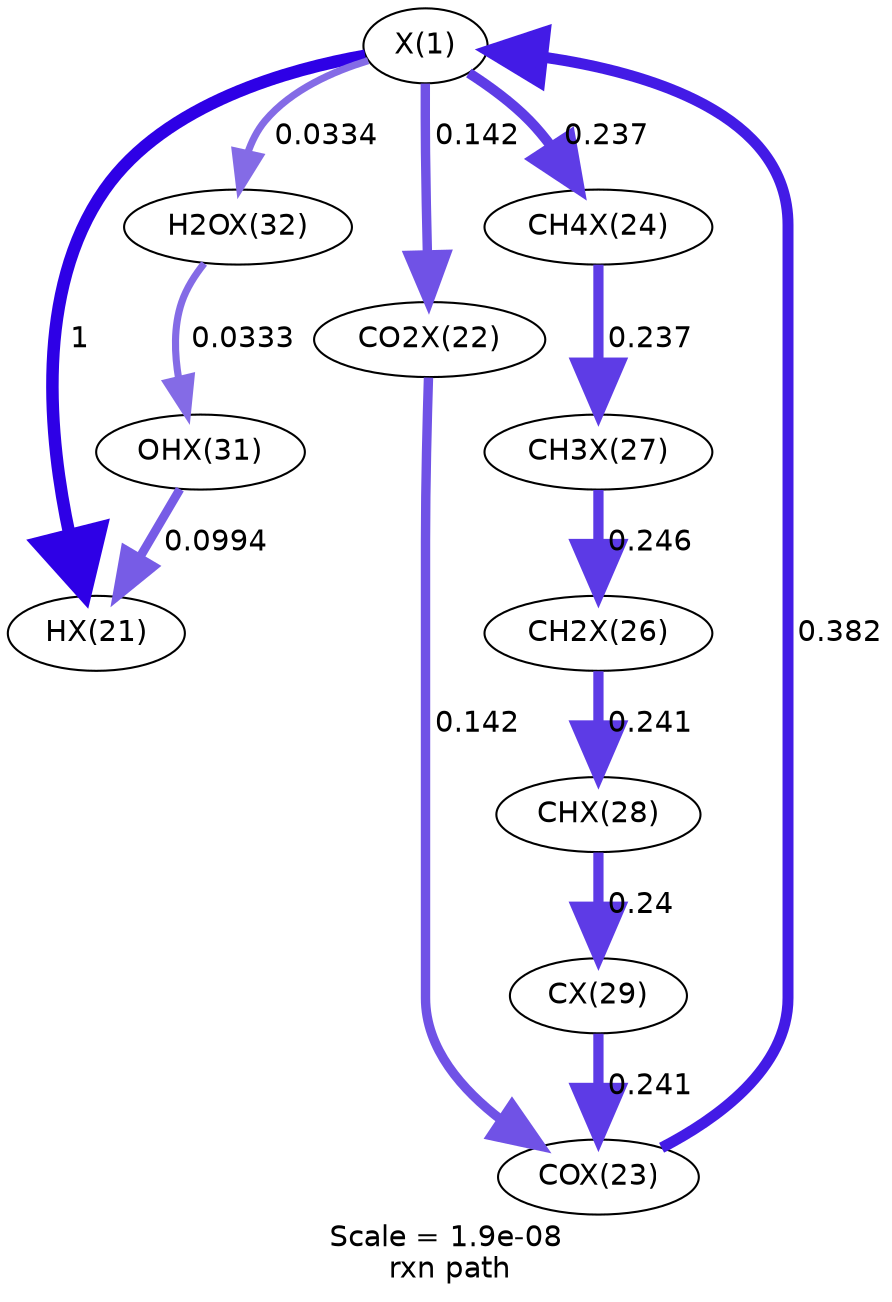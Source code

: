 digraph reaction_paths {
center=1;
s0 -> s1[fontname="Helvetica", penwidth=6, arrowsize=3, color="0.7, 1.5, 0.9"
, label=" 1"];
s0 -> s2[fontname="Helvetica", penwidth=4.52, arrowsize=2.26, color="0.7, 0.642, 0.9"
, label=" 0.142"];
s3 -> s0[fontname="Helvetica", penwidth=5.27, arrowsize=2.64, color="0.7, 0.882, 0.9"
, label=" 0.382"];
s0 -> s12[fontname="Helvetica", penwidth=3.43, arrowsize=1.72, color="0.7, 0.533, 0.9"
, label=" 0.0334"];
s0 -> s4[fontname="Helvetica", penwidth=4.91, arrowsize=2.46, color="0.7, 0.737, 0.9"
, label=" 0.237"];
s11 -> s1[fontname="Helvetica", penwidth=4.26, arrowsize=2.13, color="0.7, 0.599, 0.9"
, label=" 0.0994"];
s2 -> s3[fontname="Helvetica", penwidth=4.52, arrowsize=2.26, color="0.7, 0.642, 0.9"
, label=" 0.142"];
s9 -> s3[fontname="Helvetica", penwidth=4.93, arrowsize=2.46, color="0.7, 0.741, 0.9"
, label=" 0.241"];
s7 -> s6[fontname="Helvetica", penwidth=4.94, arrowsize=2.47, color="0.7, 0.746, 0.9"
, label=" 0.246"];
s6 -> s8[fontname="Helvetica", penwidth=4.93, arrowsize=2.46, color="0.7, 0.741, 0.9"
, label=" 0.241"];
s4 -> s7[fontname="Helvetica", penwidth=4.91, arrowsize=2.46, color="0.7, 0.737, 0.9"
, label=" 0.237"];
s8 -> s9[fontname="Helvetica", penwidth=4.92, arrowsize=2.46, color="0.7, 0.74, 0.9"
, label=" 0.24"];
s12 -> s11[fontname="Helvetica", penwidth=3.43, arrowsize=1.72, color="0.7, 0.533, 0.9"
, label=" 0.0333"];
s0 [ fontname="Helvetica", label="X(1)"];
s1 [ fontname="Helvetica", label="HX(21)"];
s2 [ fontname="Helvetica", label="CO2X(22)"];
s3 [ fontname="Helvetica", label="COX(23)"];
s4 [ fontname="Helvetica", label="CH4X(24)"];
s6 [ fontname="Helvetica", label="CH2X(26)"];
s7 [ fontname="Helvetica", label="CH3X(27)"];
s8 [ fontname="Helvetica", label="CHX(28)"];
s9 [ fontname="Helvetica", label="CX(29)"];
s11 [ fontname="Helvetica", label="OHX(31)"];
s12 [ fontname="Helvetica", label="H2OX(32)"];
 label = "Scale = 1.9e-08\l rxn path";
 fontname = "Helvetica";
}
